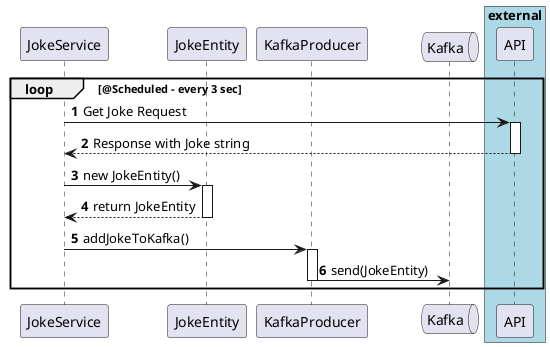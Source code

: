 @startuml

participant JokeService as js
participant JokeEntity as j
participant KafkaProducer as kp
queue Kafka as k
box "external" #LightBlue
participant API
endbox

autonumber
loop @Scheduled - every 3 sec
  js -> API: Get Joke Request
  activate API
  js <-- API: Response with Joke string
  deactivate API
  js -> j: new JokeEntity()
  activate j
  js <-- j: return JokeEntity
  deactivate j
  js -> kp: addJokeToKafka()
  activate kp
  kp -> k: send(JokeEntity)
  deactivate kp
end


@enduml